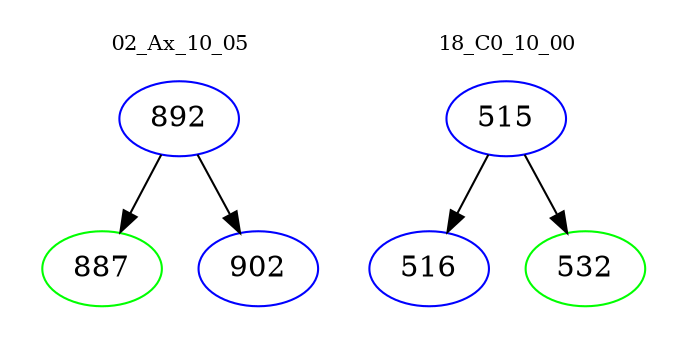 digraph{
subgraph cluster_0 {
color = white
label = "02_Ax_10_05";
fontsize=10;
T0_892 [label="892", color="blue"]
T0_892 -> T0_887 [color="black"]
T0_887 [label="887", color="green"]
T0_892 -> T0_902 [color="black"]
T0_902 [label="902", color="blue"]
}
subgraph cluster_1 {
color = white
label = "18_C0_10_00";
fontsize=10;
T1_515 [label="515", color="blue"]
T1_515 -> T1_516 [color="black"]
T1_516 [label="516", color="blue"]
T1_515 -> T1_532 [color="black"]
T1_532 [label="532", color="green"]
}
}
